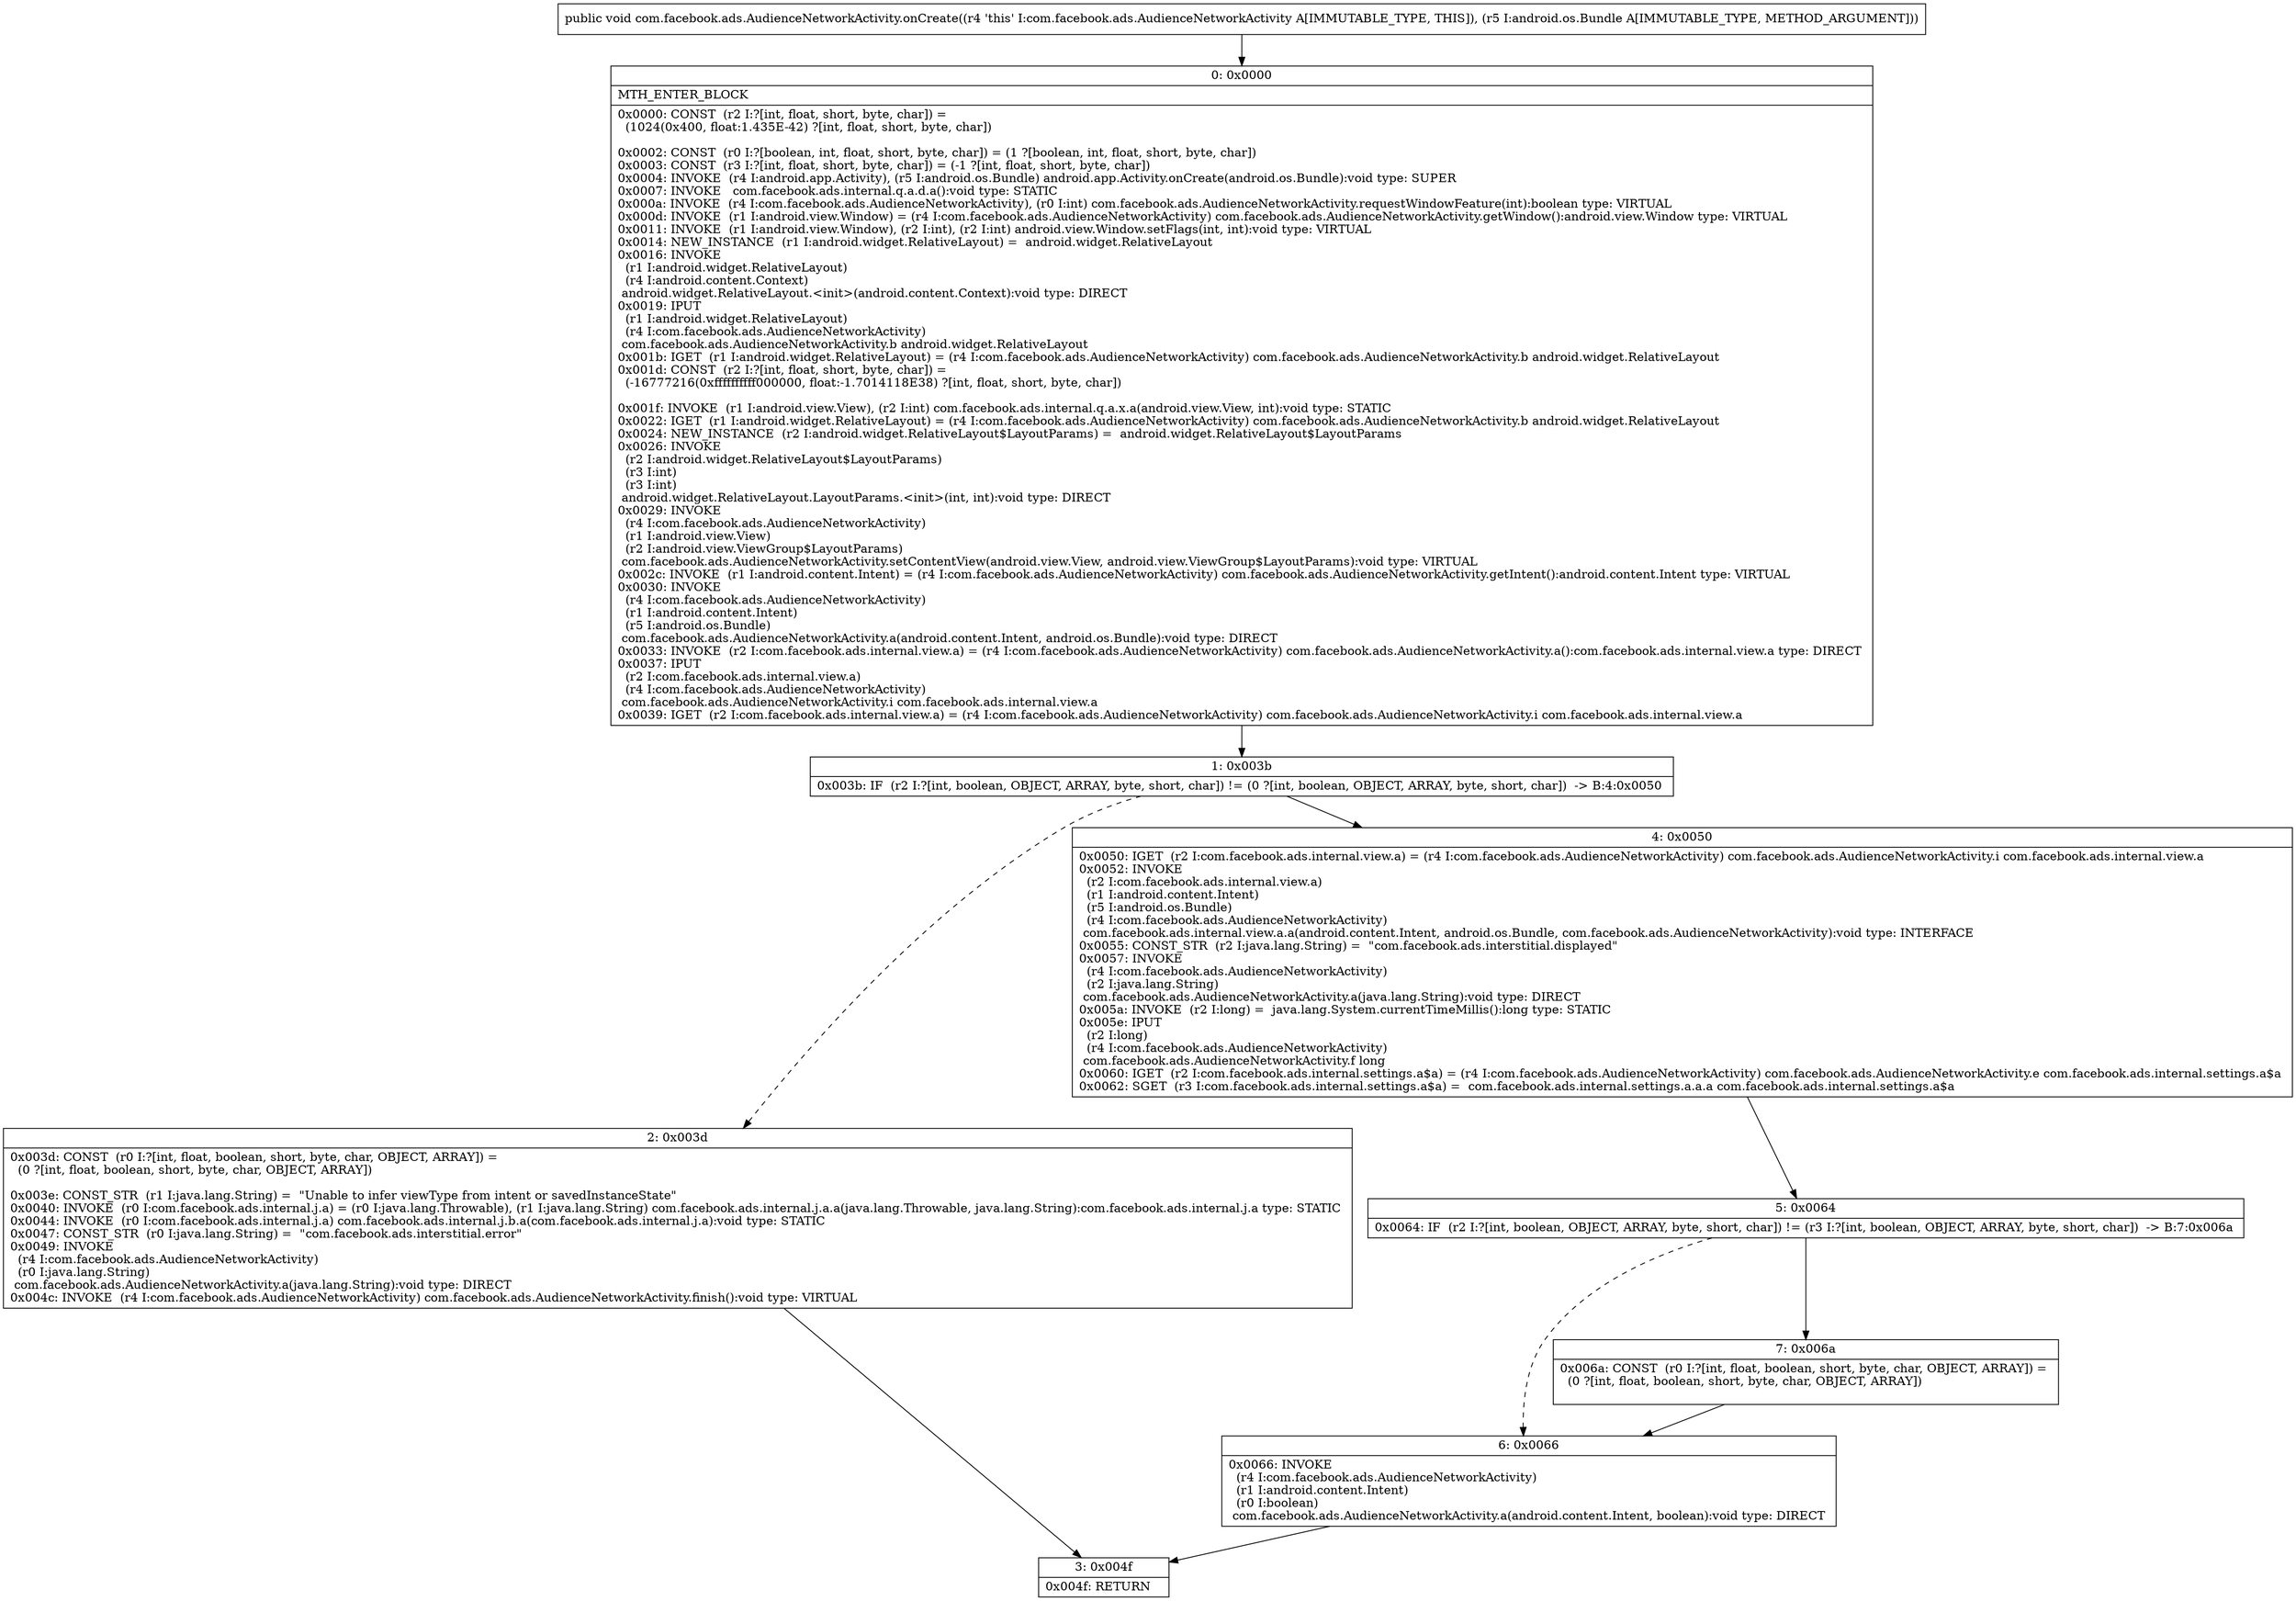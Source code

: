 digraph "CFG forcom.facebook.ads.AudienceNetworkActivity.onCreate(Landroid\/os\/Bundle;)V" {
Node_0 [shape=record,label="{0\:\ 0x0000|MTH_ENTER_BLOCK\l|0x0000: CONST  (r2 I:?[int, float, short, byte, char]) = \l  (1024(0x400, float:1.435E\-42) ?[int, float, short, byte, char])\l \l0x0002: CONST  (r0 I:?[boolean, int, float, short, byte, char]) = (1 ?[boolean, int, float, short, byte, char]) \l0x0003: CONST  (r3 I:?[int, float, short, byte, char]) = (\-1 ?[int, float, short, byte, char]) \l0x0004: INVOKE  (r4 I:android.app.Activity), (r5 I:android.os.Bundle) android.app.Activity.onCreate(android.os.Bundle):void type: SUPER \l0x0007: INVOKE   com.facebook.ads.internal.q.a.d.a():void type: STATIC \l0x000a: INVOKE  (r4 I:com.facebook.ads.AudienceNetworkActivity), (r0 I:int) com.facebook.ads.AudienceNetworkActivity.requestWindowFeature(int):boolean type: VIRTUAL \l0x000d: INVOKE  (r1 I:android.view.Window) = (r4 I:com.facebook.ads.AudienceNetworkActivity) com.facebook.ads.AudienceNetworkActivity.getWindow():android.view.Window type: VIRTUAL \l0x0011: INVOKE  (r1 I:android.view.Window), (r2 I:int), (r2 I:int) android.view.Window.setFlags(int, int):void type: VIRTUAL \l0x0014: NEW_INSTANCE  (r1 I:android.widget.RelativeLayout) =  android.widget.RelativeLayout \l0x0016: INVOKE  \l  (r1 I:android.widget.RelativeLayout)\l  (r4 I:android.content.Context)\l android.widget.RelativeLayout.\<init\>(android.content.Context):void type: DIRECT \l0x0019: IPUT  \l  (r1 I:android.widget.RelativeLayout)\l  (r4 I:com.facebook.ads.AudienceNetworkActivity)\l com.facebook.ads.AudienceNetworkActivity.b android.widget.RelativeLayout \l0x001b: IGET  (r1 I:android.widget.RelativeLayout) = (r4 I:com.facebook.ads.AudienceNetworkActivity) com.facebook.ads.AudienceNetworkActivity.b android.widget.RelativeLayout \l0x001d: CONST  (r2 I:?[int, float, short, byte, char]) = \l  (\-16777216(0xffffffffff000000, float:\-1.7014118E38) ?[int, float, short, byte, char])\l \l0x001f: INVOKE  (r1 I:android.view.View), (r2 I:int) com.facebook.ads.internal.q.a.x.a(android.view.View, int):void type: STATIC \l0x0022: IGET  (r1 I:android.widget.RelativeLayout) = (r4 I:com.facebook.ads.AudienceNetworkActivity) com.facebook.ads.AudienceNetworkActivity.b android.widget.RelativeLayout \l0x0024: NEW_INSTANCE  (r2 I:android.widget.RelativeLayout$LayoutParams) =  android.widget.RelativeLayout$LayoutParams \l0x0026: INVOKE  \l  (r2 I:android.widget.RelativeLayout$LayoutParams)\l  (r3 I:int)\l  (r3 I:int)\l android.widget.RelativeLayout.LayoutParams.\<init\>(int, int):void type: DIRECT \l0x0029: INVOKE  \l  (r4 I:com.facebook.ads.AudienceNetworkActivity)\l  (r1 I:android.view.View)\l  (r2 I:android.view.ViewGroup$LayoutParams)\l com.facebook.ads.AudienceNetworkActivity.setContentView(android.view.View, android.view.ViewGroup$LayoutParams):void type: VIRTUAL \l0x002c: INVOKE  (r1 I:android.content.Intent) = (r4 I:com.facebook.ads.AudienceNetworkActivity) com.facebook.ads.AudienceNetworkActivity.getIntent():android.content.Intent type: VIRTUAL \l0x0030: INVOKE  \l  (r4 I:com.facebook.ads.AudienceNetworkActivity)\l  (r1 I:android.content.Intent)\l  (r5 I:android.os.Bundle)\l com.facebook.ads.AudienceNetworkActivity.a(android.content.Intent, android.os.Bundle):void type: DIRECT \l0x0033: INVOKE  (r2 I:com.facebook.ads.internal.view.a) = (r4 I:com.facebook.ads.AudienceNetworkActivity) com.facebook.ads.AudienceNetworkActivity.a():com.facebook.ads.internal.view.a type: DIRECT \l0x0037: IPUT  \l  (r2 I:com.facebook.ads.internal.view.a)\l  (r4 I:com.facebook.ads.AudienceNetworkActivity)\l com.facebook.ads.AudienceNetworkActivity.i com.facebook.ads.internal.view.a \l0x0039: IGET  (r2 I:com.facebook.ads.internal.view.a) = (r4 I:com.facebook.ads.AudienceNetworkActivity) com.facebook.ads.AudienceNetworkActivity.i com.facebook.ads.internal.view.a \l}"];
Node_1 [shape=record,label="{1\:\ 0x003b|0x003b: IF  (r2 I:?[int, boolean, OBJECT, ARRAY, byte, short, char]) != (0 ?[int, boolean, OBJECT, ARRAY, byte, short, char])  \-\> B:4:0x0050 \l}"];
Node_2 [shape=record,label="{2\:\ 0x003d|0x003d: CONST  (r0 I:?[int, float, boolean, short, byte, char, OBJECT, ARRAY]) = \l  (0 ?[int, float, boolean, short, byte, char, OBJECT, ARRAY])\l \l0x003e: CONST_STR  (r1 I:java.lang.String) =  \"Unable to infer viewType from intent or savedInstanceState\" \l0x0040: INVOKE  (r0 I:com.facebook.ads.internal.j.a) = (r0 I:java.lang.Throwable), (r1 I:java.lang.String) com.facebook.ads.internal.j.a.a(java.lang.Throwable, java.lang.String):com.facebook.ads.internal.j.a type: STATIC \l0x0044: INVOKE  (r0 I:com.facebook.ads.internal.j.a) com.facebook.ads.internal.j.b.a(com.facebook.ads.internal.j.a):void type: STATIC \l0x0047: CONST_STR  (r0 I:java.lang.String) =  \"com.facebook.ads.interstitial.error\" \l0x0049: INVOKE  \l  (r4 I:com.facebook.ads.AudienceNetworkActivity)\l  (r0 I:java.lang.String)\l com.facebook.ads.AudienceNetworkActivity.a(java.lang.String):void type: DIRECT \l0x004c: INVOKE  (r4 I:com.facebook.ads.AudienceNetworkActivity) com.facebook.ads.AudienceNetworkActivity.finish():void type: VIRTUAL \l}"];
Node_3 [shape=record,label="{3\:\ 0x004f|0x004f: RETURN   \l}"];
Node_4 [shape=record,label="{4\:\ 0x0050|0x0050: IGET  (r2 I:com.facebook.ads.internal.view.a) = (r4 I:com.facebook.ads.AudienceNetworkActivity) com.facebook.ads.AudienceNetworkActivity.i com.facebook.ads.internal.view.a \l0x0052: INVOKE  \l  (r2 I:com.facebook.ads.internal.view.a)\l  (r1 I:android.content.Intent)\l  (r5 I:android.os.Bundle)\l  (r4 I:com.facebook.ads.AudienceNetworkActivity)\l com.facebook.ads.internal.view.a.a(android.content.Intent, android.os.Bundle, com.facebook.ads.AudienceNetworkActivity):void type: INTERFACE \l0x0055: CONST_STR  (r2 I:java.lang.String) =  \"com.facebook.ads.interstitial.displayed\" \l0x0057: INVOKE  \l  (r4 I:com.facebook.ads.AudienceNetworkActivity)\l  (r2 I:java.lang.String)\l com.facebook.ads.AudienceNetworkActivity.a(java.lang.String):void type: DIRECT \l0x005a: INVOKE  (r2 I:long) =  java.lang.System.currentTimeMillis():long type: STATIC \l0x005e: IPUT  \l  (r2 I:long)\l  (r4 I:com.facebook.ads.AudienceNetworkActivity)\l com.facebook.ads.AudienceNetworkActivity.f long \l0x0060: IGET  (r2 I:com.facebook.ads.internal.settings.a$a) = (r4 I:com.facebook.ads.AudienceNetworkActivity) com.facebook.ads.AudienceNetworkActivity.e com.facebook.ads.internal.settings.a$a \l0x0062: SGET  (r3 I:com.facebook.ads.internal.settings.a$a) =  com.facebook.ads.internal.settings.a.a.a com.facebook.ads.internal.settings.a$a \l}"];
Node_5 [shape=record,label="{5\:\ 0x0064|0x0064: IF  (r2 I:?[int, boolean, OBJECT, ARRAY, byte, short, char]) != (r3 I:?[int, boolean, OBJECT, ARRAY, byte, short, char])  \-\> B:7:0x006a \l}"];
Node_6 [shape=record,label="{6\:\ 0x0066|0x0066: INVOKE  \l  (r4 I:com.facebook.ads.AudienceNetworkActivity)\l  (r1 I:android.content.Intent)\l  (r0 I:boolean)\l com.facebook.ads.AudienceNetworkActivity.a(android.content.Intent, boolean):void type: DIRECT \l}"];
Node_7 [shape=record,label="{7\:\ 0x006a|0x006a: CONST  (r0 I:?[int, float, boolean, short, byte, char, OBJECT, ARRAY]) = \l  (0 ?[int, float, boolean, short, byte, char, OBJECT, ARRAY])\l \l}"];
MethodNode[shape=record,label="{public void com.facebook.ads.AudienceNetworkActivity.onCreate((r4 'this' I:com.facebook.ads.AudienceNetworkActivity A[IMMUTABLE_TYPE, THIS]), (r5 I:android.os.Bundle A[IMMUTABLE_TYPE, METHOD_ARGUMENT])) }"];
MethodNode -> Node_0;
Node_0 -> Node_1;
Node_1 -> Node_2[style=dashed];
Node_1 -> Node_4;
Node_2 -> Node_3;
Node_4 -> Node_5;
Node_5 -> Node_6[style=dashed];
Node_5 -> Node_7;
Node_6 -> Node_3;
Node_7 -> Node_6;
}


